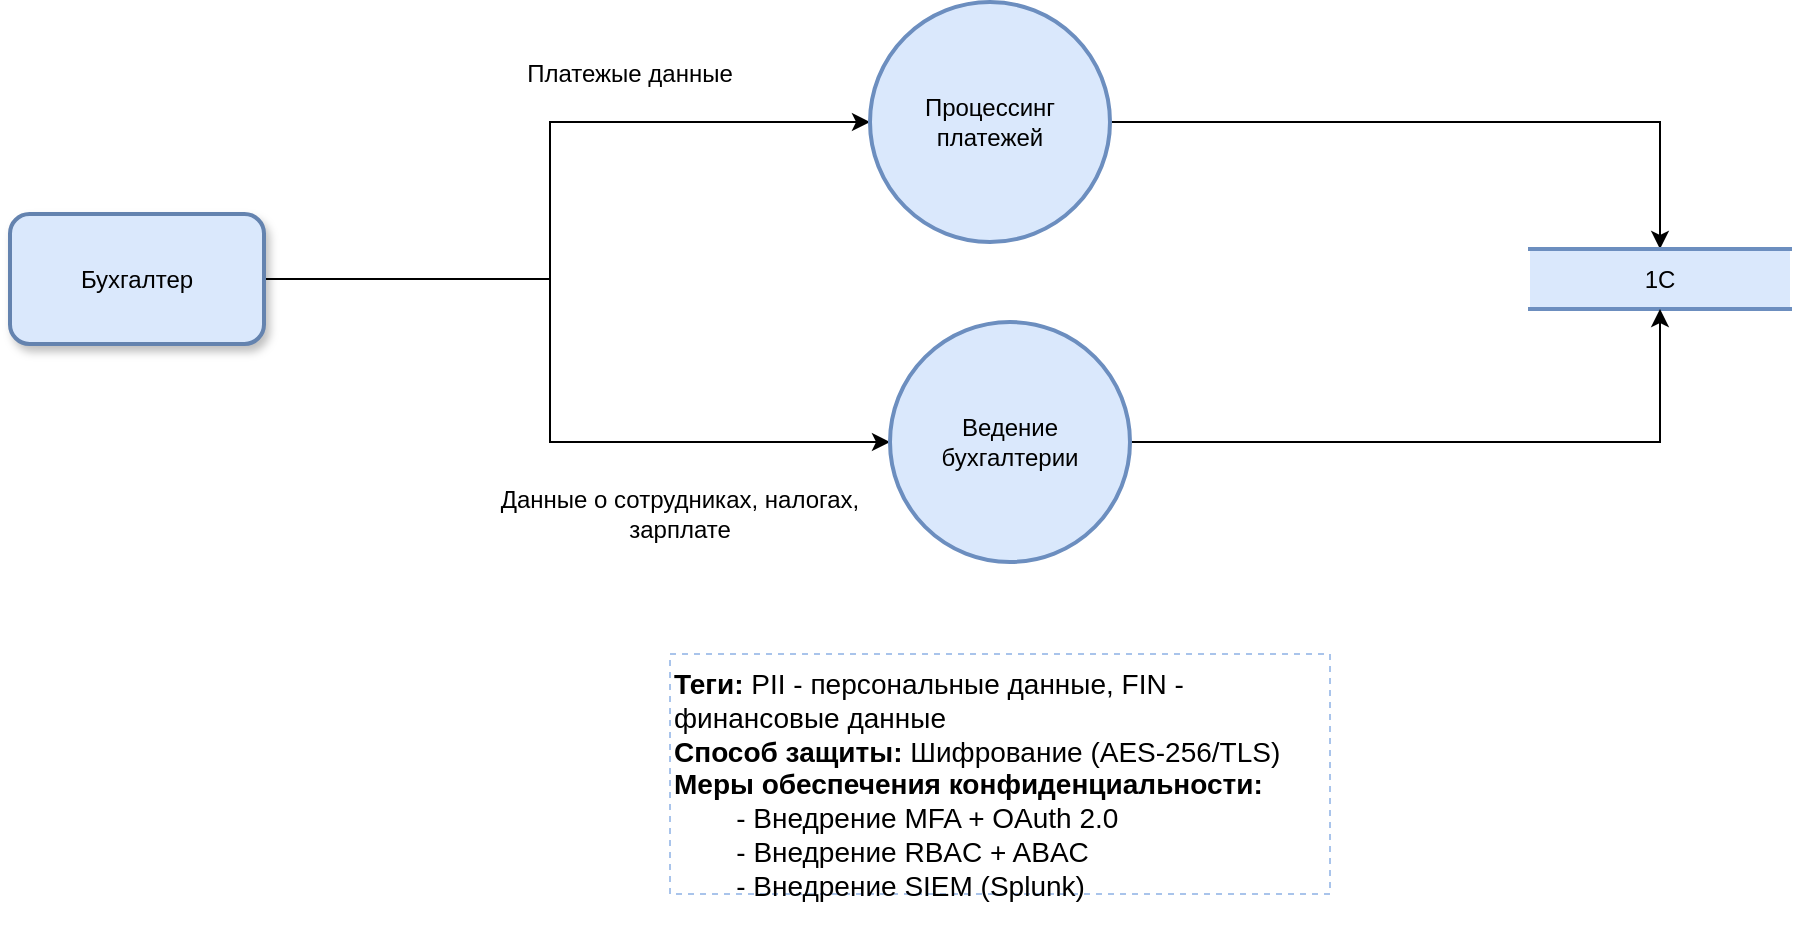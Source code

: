 <mxfile version="27.0.2">
  <diagram name="Страница — 1" id="fVcJ7O7tC3VuVcqIO9m_">
    <mxGraphModel dx="1540" dy="899" grid="1" gridSize="10" guides="1" tooltips="1" connect="1" arrows="1" fold="1" page="1" pageScale="1" pageWidth="1169" pageHeight="827" math="0" shadow="0">
      <root>
        <mxCell id="0" />
        <mxCell id="1" parent="0" />
        <mxCell id="4I27Nu_oPrzyD-SU-KGY-5" style="edgeStyle=orthogonalEdgeStyle;rounded=0;orthogonalLoop=1;jettySize=auto;html=1;exitX=1;exitY=0.5;exitDx=0;exitDy=0;" parent="1" source="4I27Nu_oPrzyD-SU-KGY-3" target="4I27Nu_oPrzyD-SU-KGY-4" edge="1">
          <mxGeometry relative="1" as="geometry">
            <Array as="points">
              <mxPoint x="320" y="273" />
              <mxPoint x="320" y="194" />
            </Array>
          </mxGeometry>
        </mxCell>
        <mxCell id="7UOsRJGO_iNdOBm0QF8q-3" style="edgeStyle=orthogonalEdgeStyle;rounded=0;orthogonalLoop=1;jettySize=auto;html=1;exitX=1;exitY=0.5;exitDx=0;exitDy=0;entryX=0;entryY=0.5;entryDx=0;entryDy=0;" parent="1" source="4I27Nu_oPrzyD-SU-KGY-3" target="7UOsRJGO_iNdOBm0QF8q-1" edge="1">
          <mxGeometry relative="1" as="geometry">
            <Array as="points">
              <mxPoint x="320" y="273" />
              <mxPoint x="320" y="354" />
            </Array>
          </mxGeometry>
        </mxCell>
        <mxCell id="4I27Nu_oPrzyD-SU-KGY-3" value="Бухгалтер" style="html=1;dashed=0;whiteSpace=wrap;rounded=1;fillColor=#dae8fc;strokeColor=light-dark(#6483af, #334a6c);strokeWidth=2;shadow=1;" parent="1" vertex="1">
          <mxGeometry x="50" y="240" width="127" height="65" as="geometry" />
        </mxCell>
        <mxCell id="QMklocCDjUwZSiccj3u5-2" style="edgeStyle=orthogonalEdgeStyle;rounded=0;orthogonalLoop=1;jettySize=auto;html=1;exitX=1;exitY=0.5;exitDx=0;exitDy=0;" parent="1" source="4I27Nu_oPrzyD-SU-KGY-4" target="QMklocCDjUwZSiccj3u5-1" edge="1">
          <mxGeometry relative="1" as="geometry" />
        </mxCell>
        <mxCell id="4I27Nu_oPrzyD-SU-KGY-4" value="Процессинг&lt;div&gt;платежей&lt;/div&gt;" style="shape=ellipse;html=1;dashed=0;whiteSpace=wrap;aspect=fixed;perimeter=ellipsePerimeter;fillColor=#dae8fc;strokeColor=#6c8ebf;strokeWidth=2;" parent="1" vertex="1">
          <mxGeometry x="480" y="134" width="120" height="120" as="geometry" />
        </mxCell>
        <mxCell id="4I27Nu_oPrzyD-SU-KGY-11" value="&lt;div&gt;&lt;div&gt;Платежые данные&lt;/div&gt;&lt;/div&gt;" style="text;html=1;align=center;verticalAlign=middle;whiteSpace=wrap;rounded=0;" parent="1" vertex="1">
          <mxGeometry x="230" y="150" width="260" height="40" as="geometry" />
        </mxCell>
        <mxCell id="QMklocCDjUwZSiccj3u5-1" value="1С" style="html=1;dashed=0;whiteSpace=wrap;shape=partialRectangle;right=0;left=0;fillColor=#dae8fc;strokeColor=#6c8ebf;strokeWidth=2;" parent="1" vertex="1">
          <mxGeometry x="810" y="257.5" width="130" height="30" as="geometry" />
        </mxCell>
        <mxCell id="7UOsRJGO_iNdOBm0QF8q-2" style="edgeStyle=orthogonalEdgeStyle;rounded=0;orthogonalLoop=1;jettySize=auto;html=1;exitX=1;exitY=0.5;exitDx=0;exitDy=0;" parent="1" source="7UOsRJGO_iNdOBm0QF8q-1" target="QMklocCDjUwZSiccj3u5-1" edge="1">
          <mxGeometry relative="1" as="geometry" />
        </mxCell>
        <mxCell id="7UOsRJGO_iNdOBm0QF8q-1" value="Ведение бухгалтерии" style="shape=ellipse;html=1;dashed=0;whiteSpace=wrap;aspect=fixed;perimeter=ellipsePerimeter;fillColor=#dae8fc;strokeColor=#6c8ebf;strokeWidth=2;" parent="1" vertex="1">
          <mxGeometry x="490" y="294" width="120" height="120" as="geometry" />
        </mxCell>
        <mxCell id="7UOsRJGO_iNdOBm0QF8q-4" value="&lt;div&gt;&lt;div&gt;Данные о сотрудниках, налогах, зарплате&lt;/div&gt;&lt;/div&gt;" style="text;html=1;align=center;verticalAlign=middle;whiteSpace=wrap;rounded=0;" parent="1" vertex="1">
          <mxGeometry x="290" y="370" width="190" height="40" as="geometry" />
        </mxCell>
        <mxCell id="E8bmXG52-Bm7SDtmtc8E-1" value="&lt;div&gt;&lt;b&gt;Теги:&lt;/b&gt; PII - персональные данные, FIN - финансовые данные&lt;/div&gt;&lt;div&gt;&lt;b&gt;Способ защиты:&lt;/b&gt; Шифрование (AES-256/TLS)&lt;/div&gt;&lt;div&gt;&lt;b&gt;Меры обеспечения конфиденциальности:&lt;/b&gt;&lt;/div&gt;&lt;div&gt;&lt;span style=&quot;font-weight: bold; white-space: pre;&quot;&gt;&#x9;&lt;/span&gt;- Внедрение MFA + OAuth 2.0&lt;br&gt;&lt;/div&gt;&lt;div&gt;&lt;span style=&quot;white-space: pre;&quot;&gt;&#x9;&lt;/span&gt;-&amp;nbsp;&lt;span style=&quot;background-color: transparent; color: light-dark(rgb(0, 0, 0), rgb(255, 255, 255));&quot;&gt;Внедрение&lt;/span&gt;&lt;span style=&quot;background-color: transparent; color: light-dark(rgb(0, 0, 0), rgb(255, 255, 255));&quot;&gt;&amp;nbsp;&lt;/span&gt;&lt;span style=&quot;background-color: transparent; color: light-dark(rgb(0, 0, 0), rgb(255, 255, 255));&quot;&gt;RBAC + ABAC&lt;/span&gt;&lt;/div&gt;&lt;div&gt;&lt;span style=&quot;white-space: pre;&quot;&gt;&#x9;&lt;/span&gt;- Внедрение SIEM (Splunk)&lt;br&gt;&lt;/div&gt;&lt;div&gt;&lt;br&gt;&lt;/div&gt;" style="text;html=1;align=left;verticalAlign=top;whiteSpace=wrap;rounded=0;textShadow=0;labelBorderColor=none;labelBackgroundColor=none;fontSize=14;dashed=1;strokeColor=#A9C4EB;" vertex="1" parent="1">
          <mxGeometry x="380" y="460" width="330" height="120" as="geometry" />
        </mxCell>
      </root>
    </mxGraphModel>
  </diagram>
</mxfile>

